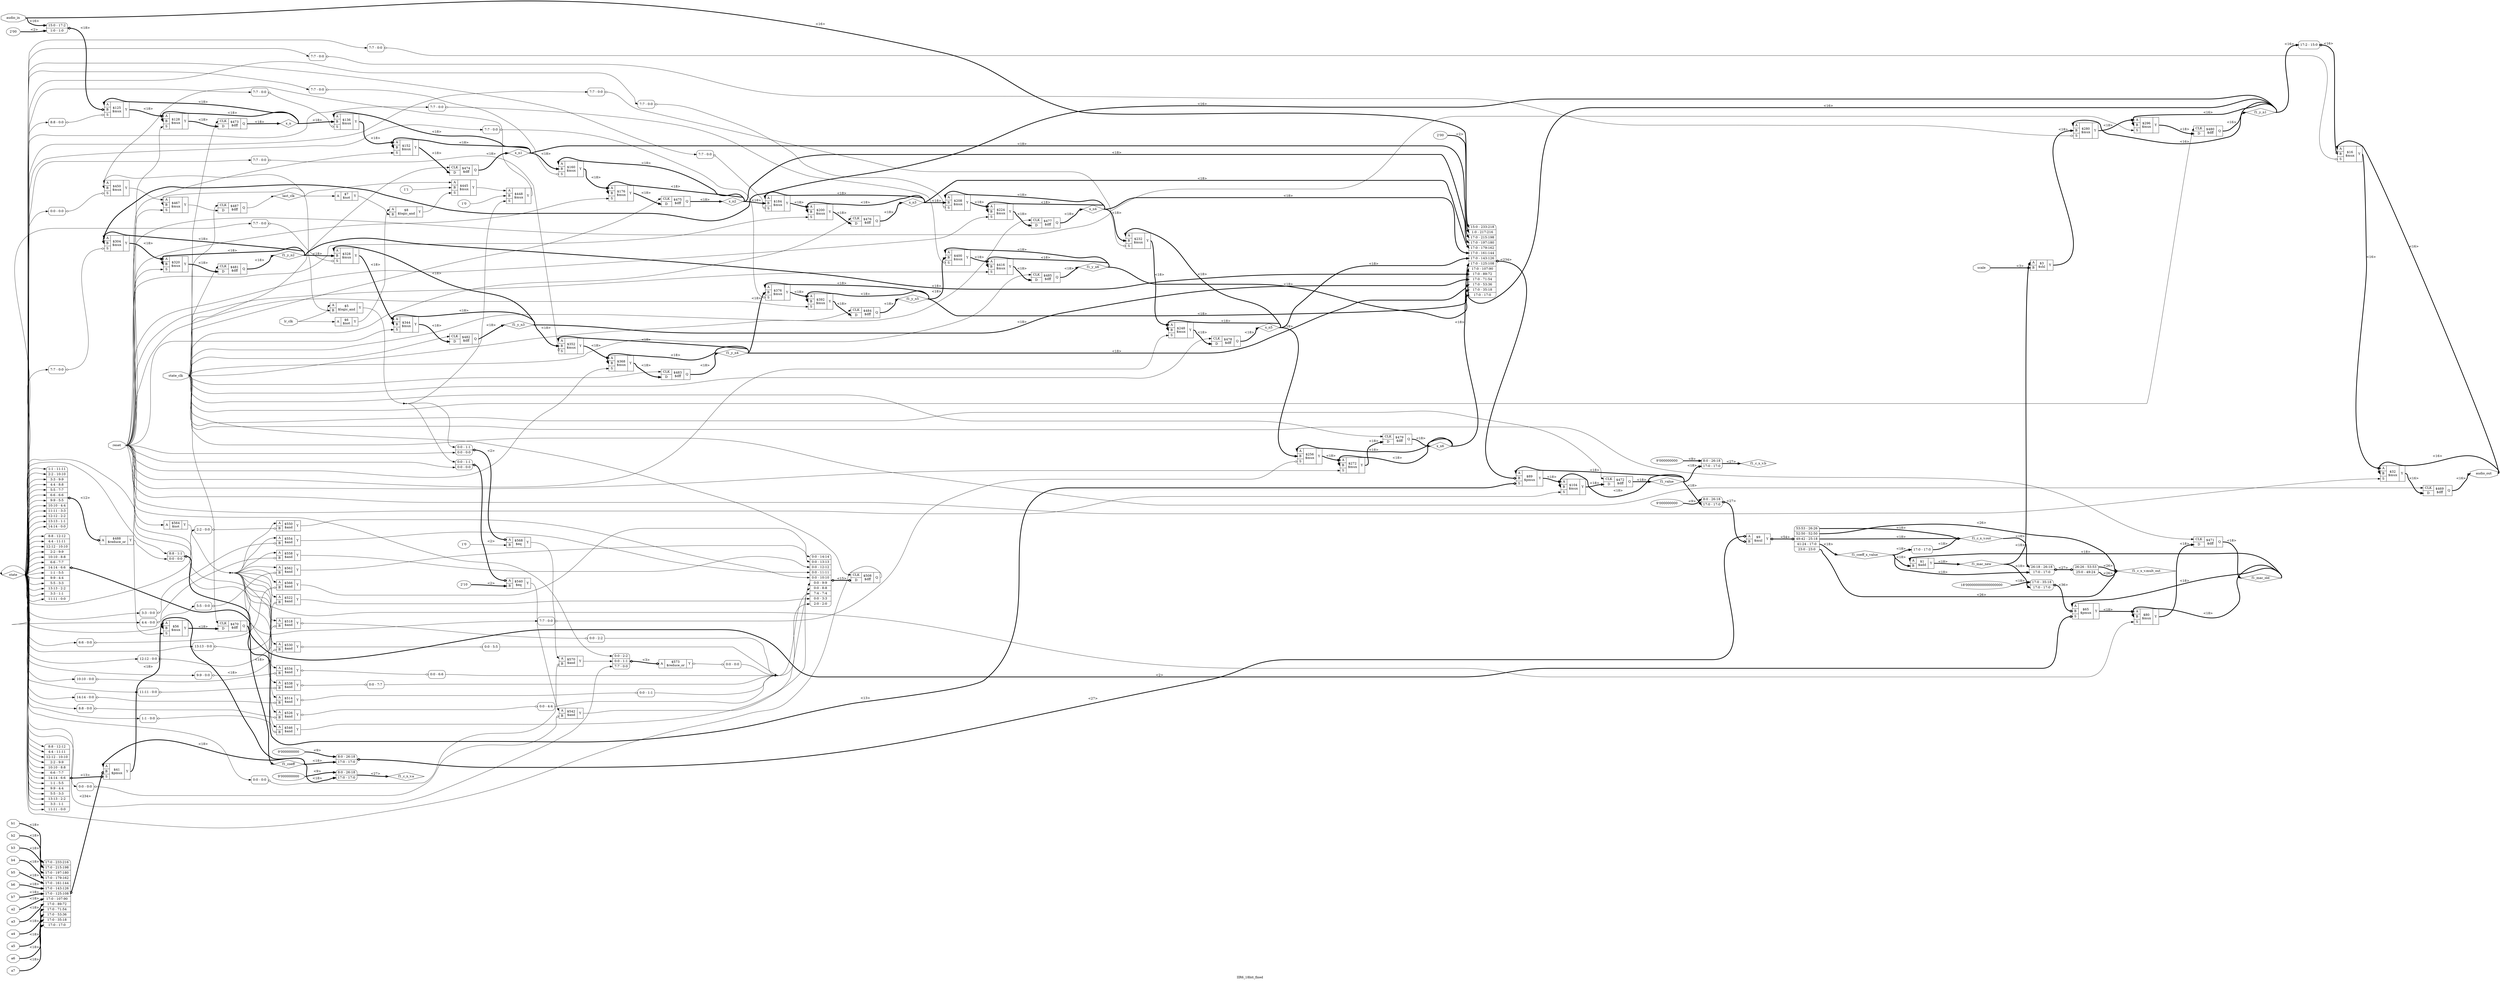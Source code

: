 digraph "IIR6_18bit_fixed" {
label="IIR6_18bit_fixed";
rankdir="LR";
remincross=true;
n3 [ shape=diamond, label="state", color="black", fontcolor="black" ];
n33 [ shape=diamond, label="f1_c_x_v.mult_out", color="black", fontcolor="black" ];
n34 [ shape=diamond, label="f1_c_x_v.b", color="black", fontcolor="black" ];
n36 [ shape=diamond, label="f1_c_x_v.a", color="black", fontcolor="black" ];
n44 [ shape=diamond, label="f1_c_x_v.out", color="black", fontcolor="black" ];
n63 [ shape=diamond, label="last_clk", color="black", fontcolor="black" ];
n65 [ shape=diamond, label="f1_y_n6", color="black", fontcolor="black" ];
n66 [ shape=diamond, label="f1_y_n5", color="black", fontcolor="black" ];
n67 [ shape=diamond, label="f1_y_n4", color="black", fontcolor="black" ];
n68 [ shape=diamond, label="f1_y_n3", color="black", fontcolor="black" ];
n69 [ shape=diamond, label="f1_y_n2", color="black", fontcolor="black" ];
n70 [ shape=diamond, label="f1_y_n1", color="black", fontcolor="black" ];
n71 [ shape=diamond, label="x_n6", color="black", fontcolor="black" ];
n72 [ shape=diamond, label="x_n5", color="black", fontcolor="black" ];
n73 [ shape=diamond, label="x_n4", color="black", fontcolor="black" ];
n74 [ shape=diamond, label="x_n3", color="black", fontcolor="black" ];
n75 [ shape=diamond, label="x_n2", color="black", fontcolor="black" ];
n76 [ shape=diamond, label="x_n1", color="black", fontcolor="black" ];
n77 [ shape=diamond, label="x_n", color="black", fontcolor="black" ];
n78 [ shape=diamond, label="f1_value", color="black", fontcolor="black" ];
n79 [ shape=diamond, label="f1_mac_old", color="black", fontcolor="black" ];
n80 [ shape=diamond, label="f1_coeff", color="black", fontcolor="black" ];
n81 [ shape=diamond, label="f1_coeff_x_value", color="black", fontcolor="black" ];
n82 [ shape=diamond, label="f1_mac_new", color="black", fontcolor="black" ];
n83 [ shape=octagon, label="reset", color="black", fontcolor="black" ];
n84 [ shape=octagon, label="lr_clk", color="black", fontcolor="black" ];
n85 [ shape=octagon, label="state_clk", color="black", fontcolor="black" ];
n86 [ shape=octagon, label="a7", color="black", fontcolor="black" ];
n87 [ shape=octagon, label="a6", color="black", fontcolor="black" ];
n88 [ shape=octagon, label="a5", color="black", fontcolor="black" ];
n89 [ shape=octagon, label="a4", color="black", fontcolor="black" ];
n90 [ shape=octagon, label="a3", color="black", fontcolor="black" ];
n91 [ shape=octagon, label="a2", color="black", fontcolor="black" ];
n92 [ shape=octagon, label="b7", color="black", fontcolor="black" ];
n93 [ shape=octagon, label="b6", color="black", fontcolor="black" ];
n94 [ shape=octagon, label="b5", color="black", fontcolor="black" ];
n95 [ shape=octagon, label="b4", color="black", fontcolor="black" ];
n96 [ shape=octagon, label="b3", color="black", fontcolor="black" ];
n97 [ shape=octagon, label="b2", color="black", fontcolor="black" ];
n98 [ shape=octagon, label="b1", color="black", fontcolor="black" ];
n99 [ shape=octagon, label="scale", color="black", fontcolor="black" ];
n100 [ shape=octagon, label="audio_in", color="black", fontcolor="black" ];
n101 [ shape=octagon, label="audio_out", color="black", fontcolor="black" ];
c105 [ shape=record, label="{{<p102> A|<p103> B}|$546\n$and|{<p104> Y}}" ];
x0 [ shape=record, style=rounded, label="<s0> 1:1 - 0:0 " ];
x0:e -> c105:p103:w [arrowhead=odiamond, arrowtail=odiamond, dir=both, color="black", label=""];
c106 [ shape=record, label="{{<p102> A|<p103> B}|$562\n$and|{<p104> Y}}" ];
x1 [ shape=record, style=rounded, label="<s0> 5:5 - 0:0 " ];
x1:e -> c106:p103:w [arrowhead=odiamond, arrowtail=odiamond, dir=both, color="black", label=""];
c107 [ shape=record, label="{{<p102> A|<p103> B}|$542\n$and|{<p104> Y}}" ];
x2 [ shape=record, style=rounded, label="<s0> 0:0 - 0:0 " ];
x2:e -> c107:p103:w [arrowhead=odiamond, arrowtail=odiamond, dir=both, color="black", label=""];
v3 [ label="2'10" ];
c108 [ shape=record, label="{{<p102> A|<p103> B}|$540\n$eq|{<p104> Y}}" ];
x4 [ shape=record, style=rounded, label="<s1> 0:0 - 1:1 |<s0> 0:0 - 0:0 " ];
x4:e -> c108:p102:w [arrowhead=odiamond, arrowtail=odiamond, dir=both, color="black", style="setlinewidth(3)", label="<2>"];
c109 [ shape=record, label="{{<p102> A|<p103> B}|$538\n$and|{<p104> Y}}" ];
x5 [ shape=record, style=rounded, label="<s0> 0:0 - 7:7 " ];
c109:p104:e -> x5:w [arrowhead=odiamond, arrowtail=odiamond, dir=both, color="black", label=""];
x6 [ shape=record, style=rounded, label="<s0> 11:11 - 0:0 " ];
x6:e -> c109:p103:w [arrowhead=odiamond, arrowtail=odiamond, dir=both, color="black", label=""];
c110 [ shape=record, label="{{<p102> A|<p103> B}|$570\n$and|{<p104> Y}}" ];
x7 [ shape=record, style=rounded, label="<s0> 0:0 - 0:0 " ];
x7:e -> c110:p103:w [arrowhead=odiamond, arrowtail=odiamond, dir=both, color="black", label=""];
c111 [ shape=record, label="{{<p102> A|<p103> B}|$534\n$and|{<p104> Y}}" ];
x8 [ shape=record, style=rounded, label="<s0> 0:0 - 6:6 " ];
c111:p104:e -> x8:w [arrowhead=odiamond, arrowtail=odiamond, dir=both, color="black", label=""];
x9 [ shape=record, style=rounded, label="<s0> 10:10 - 0:0 " ];
x9:e -> c111:p103:w [arrowhead=odiamond, arrowtail=odiamond, dir=both, color="black", label=""];
c112 [ shape=record, label="{{<p102> A|<p103> B}|$558\n$and|{<p104> Y}}" ];
x10 [ shape=record, style=rounded, label="<s0> 4:4 - 0:0 " ];
x10:e -> c112:p103:w [arrowhead=odiamond, arrowtail=odiamond, dir=both, color="black", label=""];
c113 [ shape=record, label="{{<p102> A|<p103> B}|$530\n$and|{<p104> Y}}" ];
x11 [ shape=record, style=rounded, label="<s0> 0:0 - 5:5 " ];
c113:p104:e -> x11:w [arrowhead=odiamond, arrowtail=odiamond, dir=both, color="black", label=""];
x12 [ shape=record, style=rounded, label="<s0> 9:9 - 0:0 " ];
x12:e -> c113:p103:w [arrowhead=odiamond, arrowtail=odiamond, dir=both, color="black", label=""];
v13 [ label="1'0" ];
c114 [ shape=record, label="{{<p102> A|<p103> B}|$568\n$eq|{<p104> Y}}" ];
x14 [ shape=record, style=rounded, label="<s1> 0:0 - 1:1 |<s0> 0:0 - 0:0 " ];
x14:e -> c114:p102:w [arrowhead=odiamond, arrowtail=odiamond, dir=both, color="black", style="setlinewidth(3)", label="<2>"];
c115 [ shape=record, label="{{<p102> A|<p103> B}|$526\n$and|{<p104> Y}}" ];
x15 [ shape=record, style=rounded, label="<s0> 0:0 - 4:4 " ];
c115:p104:e -> x15:w [arrowhead=odiamond, arrowtail=odiamond, dir=both, color="black", label=""];
x16 [ shape=record, style=rounded, label="<s0> 8:8 - 0:0 " ];
x16:e -> c115:p103:w [arrowhead=odiamond, arrowtail=odiamond, dir=both, color="black", label=""];
c116 [ shape=record, label="{{<p102> A|<p103> B}|$554\n$and|{<p104> Y}}" ];
x17 [ shape=record, style=rounded, label="<s0> 3:3 - 0:0 " ];
x17:e -> c116:p103:w [arrowhead=odiamond, arrowtail=odiamond, dir=both, color="black", label=""];
c117 [ shape=record, label="{{<p102> A|<p103> B}|$522\n$and|{<p104> Y}}" ];
x18 [ shape=record, style=rounded, label="<s0> 13:13 - 0:0 " ];
x18:e -> c117:p103:w [arrowhead=odiamond, arrowtail=odiamond, dir=both, color="black", label=""];
c118 [ shape=record, label="{{<p102> A|<p103> B}|$566\n$and|{<p104> Y}}" ];
x19 [ shape=record, style=rounded, label="<s0> 6:6 - 0:0 " ];
x19:e -> c118:p103:w [arrowhead=odiamond, arrowtail=odiamond, dir=both, color="black", label=""];
c119 [ shape=record, label="{{<p102> A|<p103> B}|$518\n$and|{<p104> Y}}" ];
x20 [ shape=record, style=rounded, label="<s0> 0:0 - 2:2 " ];
c119:p104:e -> x20:w [arrowhead=odiamond, arrowtail=odiamond, dir=both, color="black", label=""];
x21 [ shape=record, style=rounded, label="<s0> 12:12 - 0:0 " ];
x21:e -> c119:p103:w [arrowhead=odiamond, arrowtail=odiamond, dir=both, color="black", label=""];
c120 [ shape=record, label="{{<p102> A|<p103> B}|$550\n$and|{<p104> Y}}" ];
x22 [ shape=record, style=rounded, label="<s0> 2:2 - 0:0 " ];
x22:e -> c120:p103:w [arrowhead=odiamond, arrowtail=odiamond, dir=both, color="black", label=""];
c121 [ shape=record, label="{{<p102> A|<p103> B}|$514\n$and|{<p104> Y}}" ];
x23 [ shape=record, style=rounded, label="<s0> 0:0 - 1:1 " ];
c121:p104:e -> x23:w [arrowhead=odiamond, arrowtail=odiamond, dir=both, color="black", label=""];
x24 [ shape=record, style=rounded, label="<s0> 14:14 - 0:0 " ];
x24:e -> c121:p103:w [arrowhead=odiamond, arrowtail=odiamond, dir=both, color="black", label=""];
c122 [ shape=record, label="{{<p102> A}|$564\n$not|{<p104> Y}}" ];
c126 [ shape=record, label="{{<p123> CLK|<p124> D}|$508\n$dff|{<p125> Q}}" ];
x25 [ shape=record, style=rounded, label="<s9> 0:0 - 14:14 |<s8> 0:0 - 13:13 |<s7> 0:0 - 12:12 |<s6> 0:0 - 11:11 |<s5> 0:0 - 10:10 |<s4> 0:0 - 9:9 |<s3> 0:0 - 8:8 |<s2> 7:4 - 7:4 |<s1> 0:0 - 3:3 |<s0> 2:0 - 2:0 " ];
x25:e -> c126:p124:w [arrowhead=odiamond, arrowtail=odiamond, dir=both, color="black", style="setlinewidth(3)", label="<15>"];
c128 [ shape=record, label="{{<p102> A|<p103> B|<p127> S}|$320\n$mux|{<p104> Y}}" ];
c129 [ shape=record, label="{{<p123> CLK|<p124> D}|$485\n$dff|{<p125> Q}}" ];
c130 [ shape=record, label="{{<p123> CLK|<p124> D}|$484\n$dff|{<p125> Q}}" ];
c131 [ shape=record, label="{{<p102> A|<p103> B|<p127> S}|$304\n$mux|{<p104> Y}}" ];
x26 [ shape=record, style=rounded, label="<s0> 7:7 - 0:0 " ];
x26:e -> c131:p127:w [arrowhead=odiamond, arrowtail=odiamond, dir=both, color="black", label=""];
c132 [ shape=record, label="{{<p123> CLK|<p124> D}|$483\n$dff|{<p125> Q}}" ];
c133 [ shape=record, label="{{<p102> A|<p103> B|<p127> S}|$296\n$mux|{<p104> Y}}" ];
c134 [ shape=record, label="{{<p102> A|<p103> B|<p127> S}|$376\n$mux|{<p104> Y}}" ];
x27 [ shape=record, style=rounded, label="<s0> 7:7 - 0:0 " ];
x27:e -> c134:p127:w [arrowhead=odiamond, arrowtail=odiamond, dir=both, color="black", label=""];
c135 [ shape=record, label="{{<p123> CLK|<p124> D}|$482\n$dff|{<p125> Q}}" ];
c136 [ shape=record, label="{{<p102> A|<p103> B|<p127> S}|$368\n$mux|{<p104> Y}}" ];
v30 [ label="2'00" ];
c137 [ shape=record, label="{{<p102> A|<p103> B|<p127> S}|$89\n$pmux|{<p104> Y}}" ];
x28 [ shape=record, style=rounded, label="<s12> 8:8 - 12:12 |<s11> 4:4 - 11:11 |<s10> 12:12 - 10:10 |<s9> 2:2 - 9:9 |<s8> 10:10 - 8:8 |<s7> 6:6 - 7:7 |<s6> 14:14 - 6:6 |<s5> 1:1 - 5:5 |<s4> 9:9 - 4:4 |<s3> 5:5 - 3:3 |<s2> 13:13 - 2:2 |<s1> 3:3 - 1:1 |<s0> 11:11 - 0:0 " ];
x28:e -> c137:p127:w [arrowhead=odiamond, arrowtail=odiamond, dir=both, color="black", style="setlinewidth(3)", label="<13>"];
x29 [ shape=record, style=rounded, label="<s13> 15:0 - 233:218 |<s12> 1:0 - 217:216 |<s11> 17:0 - 215:198 |<s10> 17:0 - 197:180 |<s9> 17:0 - 179:162 |<s8> 17:0 - 161:144 |<s7> 17:0 - 143:126 |<s6> 17:0 - 125:108 |<s5> 17:0 - 107:90 |<s4> 17:0 - 89:72 |<s3> 17:0 - 71:54 |<s2> 17:0 - 53:36 |<s1> 17:0 - 35:18 |<s0> 17:0 - 17:0 " ];
x29:e -> c137:p103:w [arrowhead=odiamond, arrowtail=odiamond, dir=both, color="black", style="setlinewidth(3)", label="<234>"];
c138 [ shape=record, label="{{<p123> CLK|<p124> D}|$481\n$dff|{<p125> Q}}" ];
c139 [ shape=record, label="{{<p102> A|<p103> B|<p127> S}|$80\n$mux|{<p104> Y}}" ];
c140 [ shape=record, label="{{<p102> A|<p103> B|<p127> S}|$208\n$mux|{<p104> Y}}" ];
x31 [ shape=record, style=rounded, label="<s0> 7:7 - 0:0 " ];
x31:e -> c140:p127:w [arrowhead=odiamond, arrowtail=odiamond, dir=both, color="black", label=""];
c141 [ shape=record, label="{{<p123> CLK|<p124> D}|$480\n$dff|{<p125> Q}}" ];
c142 [ shape=record, label="{{<p102> A|<p103> B|<p127> S}|$200\n$mux|{<p104> Y}}" ];
c143 [ shape=record, label="{{<p123> CLK|<p124> D}|$479\n$dff|{<p125> Q}}" ];
c144 [ shape=record, label="{{<p123> CLK|<p124> D}|$478\n$dff|{<p125> Q}}" ];
c145 [ shape=record, label="{{<p123> CLK|<p124> D}|$477\n$dff|{<p125> Q}}" ];
c146 [ shape=record, label="{{<p123> CLK|<p124> D}|$476\n$dff|{<p125> Q}}" ];
c147 [ shape=record, label="{{<p123> CLK|<p124> D}|$475\n$dff|{<p125> Q}}" ];
c148 [ shape=record, label="{{<p123> CLK|<p124> D}|$474\n$dff|{<p125> Q}}" ];
c149 [ shape=record, label="{{<p123> CLK|<p124> D}|$473\n$dff|{<p125> Q}}" ];
c150 [ shape=record, label="{{<p102> A}|$488\n$reduce_or|{<p104> Y}}" ];
x32 [ shape=record, style=rounded, label="<s11> 1:1 - 11:11 |<s10> 2:2 - 10:10 |<s9> 3:3 - 9:9 |<s8> 4:4 - 8:8 |<s7> 5:5 - 7:7 |<s6> 6:6 - 6:6 |<s5> 9:9 - 5:5 |<s4> 10:10 - 4:4 |<s3> 11:11 - 3:3 |<s2> 12:12 - 2:2 |<s1> 13:13 - 1:1 |<s0> 14:14 - 0:0 " ];
x32:e -> c150:p102:w [arrowhead=odiamond, arrowtail=odiamond, dir=both, color="black", style="setlinewidth(3)", label="<12>"];
c151 [ shape=record, label="{{<p102> A|<p103> B|<p127> S}|$280\n$mux|{<p104> Y}}" ];
x33 [ shape=record, style=rounded, label="<s0> 7:7 - 0:0 " ];
x33:e -> c151:p127:w [arrowhead=odiamond, arrowtail=odiamond, dir=both, color="black", label=""];
v36 [ label="18'000000000000000000" ];
c152 [ shape=record, label="{{<p102> A|<p103> B|<p127> S}|$65\n$pmux|{<p104> Y}}" ];
x34 [ shape=record, style=rounded, label="<s1> 8:8 - 1:1 |<s0> 0:0 - 0:0 " ];
x34:e -> c152:p127:w [arrowhead=odiamond, arrowtail=odiamond, dir=both, color="black", style="setlinewidth(3)", label="<2>"];
x35 [ shape=record, style=rounded, label="<s1> 17:0 - 35:18 |<s0> 17:0 - 17:0 " ];
x35:e -> c152:p103:w [arrowhead=odiamond, arrowtail=odiamond, dir=both, color="black", style="setlinewidth(3)", label="<36>"];
c153 [ shape=record, label="{{<p123> CLK|<p124> D}|$472\n$dff|{<p125> Q}}" ];
c154 [ shape=record, label="{{<p102> A|<p103> B|<p127> S}|$56\n$mux|{<p104> Y}}" ];
c155 [ shape=record, label="{{<p102> A|<p103> B|<p127> S}|$272\n$mux|{<p104> Y}}" ];
c156 [ shape=record, label="{{<p102> A}|$573\n$reduce_or|{<p104> Y}}" ];
x37 [ shape=record, style=rounded, label="<s0> 0:0 - 0:0 " ];
c156:p104:e -> x37:w [arrowhead=odiamond, arrowtail=odiamond, dir=both, color="black", label=""];
x38 [ shape=record, style=rounded, label="<s2> 0:0 - 2:2 |<s1> 0:0 - 1:1 |<s0> 7:7 - 0:0 " ];
x38:e -> c156:p102:w [arrowhead=odiamond, arrowtail=odiamond, dir=both, color="black", style="setlinewidth(3)", label="<3>"];
c157 [ shape=record, label="{{<p102> A|<p103> B|<p127> S}|$416\n$mux|{<p104> Y}}" ];
c158 [ shape=record, label="{{<p102> A|<p103> B|<p127> S}|$184\n$mux|{<p104> Y}}" ];
x39 [ shape=record, style=rounded, label="<s0> 7:7 - 0:0 " ];
x39:e -> c158:p127:w [arrowhead=odiamond, arrowtail=odiamond, dir=both, color="black", label=""];
c159 [ shape=record, label="{{<p102> A|<p103> B|<p127> S}|$352\n$mux|{<p104> Y}}" ];
x40 [ shape=record, style=rounded, label="<s0> 7:7 - 0:0 " ];
x40:e -> c159:p127:w [arrowhead=odiamond, arrowtail=odiamond, dir=both, color="black", label=""];
c160 [ shape=record, label="{{<p102> A|<p103> B|<p127> S}|$176\n$mux|{<p104> Y}}" ];
c161 [ shape=record, label="{{<p123> CLK|<p124> D}|$471\n$dff|{<p125> Q}}" ];
c162 [ shape=record, label="{{<p102> A|<p103> B|<p127> S}|$344\n$mux|{<p104> Y}}" ];
c163 [ shape=record, label="{{<p123> CLK|<p124> D}|$470\n$dff|{<p125> Q}}" ];
c164 [ shape=record, label="{{<p123> CLK|<p124> D}|$469\n$dff|{<p125> Q}}" ];
c165 [ shape=record, label="{{<p102> A|<p103> B|<p127> S}|$467\n$mux|{<p104> Y}}" ];
v41 [ label="1'1" ];
c166 [ shape=record, label="{{<p102> A|<p103> B|<p127> S}|$445\n$mux|{<p104> Y}}" ];
c167 [ shape=record, label="{{<p102> A|<p103> B|<p127> S}|$41\n$pmux|{<p104> Y}}" ];
x42 [ shape=record, style=rounded, label="<s12> 8:8 - 12:12 |<s11> 4:4 - 11:11 |<s10> 12:12 - 10:10 |<s9> 2:2 - 9:9 |<s8> 10:10 - 8:8 |<s7> 6:6 - 7:7 |<s6> 14:14 - 6:6 |<s5> 1:1 - 5:5 |<s4> 9:9 - 4:4 |<s3> 5:5 - 3:3 |<s2> 13:13 - 2:2 |<s1> 3:3 - 1:1 |<s0> 11:11 - 0:0 " ];
x42:e -> c167:p127:w [arrowhead=odiamond, arrowtail=odiamond, dir=both, color="black", style="setlinewidth(3)", label="<13>"];
x43 [ shape=record, style=rounded, label="<s12> 17:0 - 233:216 |<s11> 17:0 - 215:198 |<s10> 17:0 - 197:180 |<s9> 17:0 - 179:162 |<s8> 17:0 - 161:144 |<s7> 17:0 - 143:126 |<s6> 17:0 - 125:108 |<s5> 17:0 - 107:90 |<s4> 17:0 - 89:72 |<s3> 17:0 - 71:54 |<s2> 17:0 - 53:36 |<s1> 17:0 - 35:18 |<s0> 17:0 - 17:0 " ];
x43:e -> c167:p103:w [arrowhead=odiamond, arrowtail=odiamond, dir=both, color="black", style="setlinewidth(3)", label="<234>"];
v44 [ label="1'0" ];
c168 [ shape=record, label="{{<p102> A|<p103> B|<p127> S}|$448\n$mux|{<p104> Y}}" ];
c169 [ shape=record, label="{{<p102> A|<p103> B|<p127> S}|$32\n$mux|{<p104> Y}}" ];
c170 [ shape=record, label="{{<p102> A|<p103> B|<p127> S}|$104\n$mux|{<p104> Y}}" ];
c171 [ shape=record, label="{{<p102> A|<p103> B|<p127> S}|$224\n$mux|{<p104> Y}}" ];
v47 [ label="2'00" ];
c172 [ shape=record, label="{{<p102> A|<p103> B|<p127> S}|$125\n$mux|{<p104> Y}}" ];
x45 [ shape=record, style=rounded, label="<s0> 8:8 - 0:0 " ];
x45:e -> c172:p127:w [arrowhead=odiamond, arrowtail=odiamond, dir=both, color="black", label=""];
x46 [ shape=record, style=rounded, label="<s1> 15:0 - 17:2 |<s0> 1:0 - 1:0 " ];
x46:e -> c172:p103:w [arrowhead=odiamond, arrowtail=odiamond, dir=both, color="black", style="setlinewidth(3)", label="<18>"];
c173 [ shape=record, label="{{<p102> A|<p103> B|<p127> S}|$256\n$mux|{<p104> Y}}" ];
x48 [ shape=record, style=rounded, label="<s0> 7:7 - 0:0 " ];
x48:e -> c173:p127:w [arrowhead=odiamond, arrowtail=odiamond, dir=both, color="black", label=""];
c174 [ shape=record, label="{{<p102> A|<p103> B|<p127> S}|$128\n$mux|{<p104> Y}}" ];
c175 [ shape=record, label="{{<p102> A|<p103> B|<p127> S}|$248\n$mux|{<p104> Y}}" ];
c176 [ shape=record, label="{{<p102> A|<p103> B|<p127> S}|$160\n$mux|{<p104> Y}}" ];
x49 [ shape=record, style=rounded, label="<s0> 7:7 - 0:0 " ];
x49:e -> c176:p127:w [arrowhead=odiamond, arrowtail=odiamond, dir=both, color="black", label=""];
c177 [ shape=record, label="{{<p102> A|<p103> B|<p127> S}|$392\n$mux|{<p104> Y}}" ];
c178 [ shape=record, label="{{<p102> A|<p103> B|<p127> S}|$152\n$mux|{<p104> Y}}" ];
c179 [ shape=record, label="{{<p102> A|<p103> B|<p127> S}|$136\n$mux|{<p104> Y}}" ];
x50 [ shape=record, style=rounded, label="<s0> 7:7 - 0:0 " ];
x50:e -> c179:p127:w [arrowhead=odiamond, arrowtail=odiamond, dir=both, color="black", label=""];
c180 [ shape=record, label="{{<p102> A|<p103> B|<p127> S}|$232\n$mux|{<p104> Y}}" ];
x51 [ shape=record, style=rounded, label="<s0> 7:7 - 0:0 " ];
x51:e -> c180:p127:w [arrowhead=odiamond, arrowtail=odiamond, dir=both, color="black", label=""];
c181 [ shape=record, label="{{<p102> A|<p103> B|<p127> S}|$400\n$mux|{<p104> Y}}" ];
x52 [ shape=record, style=rounded, label="<s0> 7:7 - 0:0 " ];
x52:e -> c181:p127:w [arrowhead=odiamond, arrowtail=odiamond, dir=both, color="black", label=""];
c182 [ shape=record, label="{{<p102> A|<p103> B|<p127> S}|$328\n$mux|{<p104> Y}}" ];
x53 [ shape=record, style=rounded, label="<s0> 7:7 - 0:0 " ];
x53:e -> c182:p127:w [arrowhead=odiamond, arrowtail=odiamond, dir=both, color="black", label=""];
c183 [ shape=record, label="{{<p102> A|<p103> B|<p127> S}|$16\n$mux|{<p104> Y}}" ];
x54 [ shape=record, style=rounded, label="<s0> 7:7 - 0:0 " ];
x54:e -> c183:p127:w [arrowhead=odiamond, arrowtail=odiamond, dir=both, color="black", label=""];
x55 [ shape=record, style=rounded, label="<s0> 17:2 - 15:0 " ];
x55:e -> c183:p103:w [arrowhead=odiamond, arrowtail=odiamond, dir=both, color="black", style="setlinewidth(3)", label="<16>"];
c184 [ shape=record, label="{{<p102> A|<p103> B|<p127> S}|$450\n$mux|{<p104> Y}}" ];
x56 [ shape=record, style=rounded, label="<s0> 0:0 - 0:0 " ];
x56:e -> c184:p127:w [arrowhead=odiamond, arrowtail=odiamond, dir=both, color="black", label=""];
c185 [ shape=record, label="{{<p102> A|<p103> B}|$8\n$logic_and|{<p104> Y}}" ];
c186 [ shape=record, label="{{<p102> A}|$7\n$not|{<p104> Y}}" ];
c187 [ shape=record, label="{{<p102> A}|$6\n$not|{<p104> Y}}" ];
c188 [ shape=record, label="{{<p102> A|<p103> B}|$5\n$logic_and|{<p104> Y}}" ];
c189 [ shape=record, label="{{<p123> CLK|<p124> D}|$487\n$dff|{<p125> Q}}" ];
c190 [ shape=record, label="{{<p102> A|<p103> B}|$3\n$shl|{<p104> Y}}" ];
c191 [ shape=record, label="{{<p102> A|<p103> B}|$1\n$add|{<p104> Y}}" ];
v59 [ label="9'000000000" ];
v61 [ label="9'000000000" ];
c192 [ shape=record, label="{{<p102> A|<p103> B}|$9\n$mul|{<p104> Y}}" ];
x57 [ shape=record, style=rounded, label="<s4> 53:53 - 26:26 |<s3> 52:50 - 52:50 |<s2> 49:42 - 25:18 |<s1> 41:24 - 17:0 |<s0> 23:0 - 23:0 " ];
c192:p104:e -> x57:w [arrowhead=odiamond, arrowtail=odiamond, dir=both, color="black", style="setlinewidth(3)", label="<54>"];
x58 [ shape=record, style=rounded, label="<s1> 8:0 - 26:18 |<s0> 17:0 - 17:0 " ];
x58:e -> c192:p103:w [arrowhead=odiamond, arrowtail=odiamond, dir=both, color="black", style="setlinewidth(3)", label="<27>"];
x60 [ shape=record, style=rounded, label="<s1> 8:0 - 26:18 |<s0> 17:0 - 17:0 " ];
x60:e -> c192:p102:w [arrowhead=odiamond, arrowtail=odiamond, dir=both, color="black", style="setlinewidth(3)", label="<27>"];
x62 [ shape=record, style=rounded, label="<s1> 26:18 - 26:18 |<s0> 17:0 - 17:0 " ];
x63 [ shape=record, style=rounded, label="<s1> 26:26 - 53:53 |<s0> 25:0 - 49:24 " ];
x62:e -> x63:w [arrowhead=odiamond, arrowtail=odiamond, dir=both, color="black", style="setlinewidth(3)", label="<27>"];
v65 [ label="9'000000000" ];
x64 [ shape=record, style=rounded, label="<s1> 8:0 - 26:18 |<s0> 17:0 - 17:0 " ];
v67 [ label="9'000000000" ];
x66 [ shape=record, style=rounded, label="<s1> 8:0 - 26:18 |<s0> 17:0 - 17:0 " ];
x68 [ shape=record, style=rounded, label="<s0> 17:0 - 17:0 " ];
c176:p104:e -> c160:p102:w [color="black", style="setlinewidth(3)", label="<18>"];
n100:e -> x29:s13:w [color="black", style="setlinewidth(3)", label="<16>"];
n100:e -> x46:s1:w [color="black", style="setlinewidth(3)", label="<16>"];
c164:p125:e -> n101:w [color="black", style="setlinewidth(3)", label="<16>"];
n101:e -> c169:p103:w [color="black", style="setlinewidth(3)", label="<16>"];
n101:e -> c183:p102:w [color="black", style="setlinewidth(3)", label="<16>"];
c181:p104:e -> c157:p102:w [color="black", style="setlinewidth(3)", label="<18>"];
c158:p104:e -> c142:p102:w [color="black", style="setlinewidth(3)", label="<18>"];
c180:p104:e -> c175:p102:w [color="black", style="setlinewidth(3)", label="<18>"];
c134:p104:e -> c177:p102:w [color="black", style="setlinewidth(3)", label="<18>"];
c151:p104:e -> c133:p102:w [color="black", style="setlinewidth(3)", label="<18>"];
c173:p104:e -> c155:p102:w [color="black", style="setlinewidth(3)", label="<18>"];
c152:p104:e -> c139:p102:w [color="black", style="setlinewidth(3)", label="<18>"];
c167:p104:e -> c154:p102:w [color="black", style="setlinewidth(3)", label="<18>"];
c120:p104:e -> x25:s5:w [color="black", label=""];
n2 [ shape=point ];
x11:s0:e -> n2:w [color="black", label=""];
x15:s0:e -> n2:w [color="black", label=""];
x20:s0:e -> n2:w [color="black", label=""];
x23:s0:e -> n2:w [color="black", label=""];
x37:s0:e -> n2:w [color="black", label=""];
x5:s0:e -> n2:w [color="black", label=""];
x8:s0:e -> n2:w [color="black", label=""];
n2:e -> x25:s0:w [color="black", label=""];
n2:e -> x25:s2:w [color="black", label=""];
c168:p104:e -> c184:p103:w [color="black", label=""];
c179:p104:e -> c178:p102:w [color="black", style="setlinewidth(3)", label="<18>"];
c107:p104:e -> x25:s3:w [color="black", label=""];
c116:p104:e -> x25:s6:w [color="black", label=""];
c117:p104:e -> x25:s1:w [color="black", label=""];
c112:p104:e -> x25:s7:w [color="black", label=""];
c105:p104:e -> x25:s4:w [color="black", label=""];
c106:p104:e -> x25:s8:w [color="black", label=""];
n28 [ shape=point ];
c122:p104:e -> n28:w [color="black", label=""];
n28:e -> c105:p102:w [color="black", label=""];
n28:e -> c106:p102:w [color="black", label=""];
n28:e -> c109:p102:w [color="black", label=""];
n28:e -> c111:p102:w [color="black", label=""];
n28:e -> c112:p102:w [color="black", label=""];
n28:e -> c113:p102:w [color="black", label=""];
n28:e -> c115:p102:w [color="black", label=""];
n28:e -> c116:p102:w [color="black", label=""];
n28:e -> c117:p102:w [color="black", label=""];
n28:e -> c118:p102:w [color="black", label=""];
n28:e -> c119:p102:w [color="black", label=""];
n28:e -> c120:p102:w [color="black", label=""];
n28:e -> c121:p102:w [color="black", label=""];
c118:p104:e -> x25:s9:w [color="black", label=""];
c126:p125:e -> n3:w [color="black", label=""];
n3:e -> x0:s0:w [color="black", label=""];
n3:e -> x10:s0:w [color="black", label=""];
n3:e -> x12:s0:w [color="black", label=""];
n3:e -> x16:s0:w [color="black", label=""];
n3:e -> x17:s0:w [color="black", label=""];
n3:e -> x18:s0:w [color="black", label=""];
n3:e -> x19:s0:w [color="black", label=""];
n3:e -> x1:s0:w [color="black", label=""];
n3:e -> x21:s0:w [color="black", label=""];
n3:e -> x22:s0:w [color="black", label=""];
n3:e -> x24:s0:w [color="black", label=""];
n3:e -> x26:s0:w [color="black", label=""];
n3:e -> x27:s0:w [color="black", label=""];
n3:e -> x28:s0:w [color="black", label=""];
n3:e -> x28:s1:w [color="black", label=""];
n3:e -> x28:s10:w [color="black", label=""];
n3:e -> x28:s11:w [color="black", label=""];
n3:e -> x28:s12:w [color="black", label=""];
n3:e -> x28:s2:w [color="black", label=""];
n3:e -> x28:s3:w [color="black", label=""];
n3:e -> x28:s4:w [color="black", label=""];
n3:e -> x28:s5:w [color="black", label=""];
n3:e -> x28:s6:w [color="black", label=""];
n3:e -> x28:s7:w [color="black", label=""];
n3:e -> x28:s8:w [color="black", label=""];
n3:e -> x28:s9:w [color="black", label=""];
n3:e -> x2:s0:w [color="black", label=""];
n3:e -> x31:s0:w [color="black", label=""];
n3:e -> x32:s0:w [color="black", label=""];
n3:e -> x32:s1:w [color="black", label=""];
n3:e -> x32:s10:w [color="black", label=""];
n3:e -> x32:s11:w [color="black", label=""];
n3:e -> x32:s2:w [color="black", label=""];
n3:e -> x32:s3:w [color="black", label=""];
n3:e -> x32:s4:w [color="black", label=""];
n3:e -> x32:s5:w [color="black", label=""];
n3:e -> x32:s6:w [color="black", label=""];
n3:e -> x32:s7:w [color="black", label=""];
n3:e -> x32:s8:w [color="black", label=""];
n3:e -> x32:s9:w [color="black", label=""];
n3:e -> x33:s0:w [color="black", label=""];
n3:e -> x34:s1:w [color="black", label=""];
n3:e -> x38:s0:w [color="black", label=""];
n3:e -> x39:s0:w [color="black", label=""];
n3:e -> x40:s0:w [color="black", label=""];
n3:e -> x42:s0:w [color="black", label=""];
n3:e -> x42:s1:w [color="black", label=""];
n3:e -> x42:s10:w [color="black", label=""];
n3:e -> x42:s11:w [color="black", label=""];
n3:e -> x42:s12:w [color="black", label=""];
n3:e -> x42:s2:w [color="black", label=""];
n3:e -> x42:s3:w [color="black", label=""];
n3:e -> x42:s4:w [color="black", label=""];
n3:e -> x42:s5:w [color="black", label=""];
n3:e -> x42:s6:w [color="black", label=""];
n3:e -> x42:s7:w [color="black", label=""];
n3:e -> x42:s8:w [color="black", label=""];
n3:e -> x42:s9:w [color="black", label=""];
n3:e -> x45:s0:w [color="black", label=""];
n3:e -> x48:s0:w [color="black", label=""];
n3:e -> x49:s0:w [color="black", label=""];
n3:e -> x50:s0:w [color="black", label=""];
n3:e -> x51:s0:w [color="black", label=""];
n3:e -> x52:s0:w [color="black", label=""];
n3:e -> x53:s0:w [color="black", label=""];
n3:e -> x54:s0:w [color="black", label=""];
n3:e -> x56:s0:w [color="black", label=""];
n3:e -> x6:s0:w [color="black", label=""];
n3:e -> x7:s0:w [color="black", label=""];
n3:e -> x9:s0:w [color="black", label=""];
c114:p104:e -> c110:p102:w [color="black", label=""];
c110:p104:e -> x38:s1:w [color="black", label=""];
c108:p104:e -> c107:p102:w [color="black", label=""];
x57:s0:e -> n33:w [color="black", style="setlinewidth(3)", label="<26>"];
x57:s3:e -> n33:w [color="black", style="setlinewidth(3)", label="<26>"];
x63:s0:e -> n33:w [color="black", style="setlinewidth(3)", label="<26>"];
x63:s1:e -> n33:w [color="black", style="setlinewidth(3)", label="<26>"];
x64:e -> n34:w [color="black", style="setlinewidth(3)", label="<27>"];
c183:p104:e -> c169:p102:w [color="black", style="setlinewidth(3)", label="<16>"];
x66:e -> n36:w [color="black", style="setlinewidth(3)", label="<27>"];
c185:p104:e -> c166:p127:w [color="black", label=""];
c186:p104:e -> c185:p103:w [color="black", label=""];
c187:p104:e -> c185:p102:w [color="black", label=""];
c131:p104:e -> c128:p102:w [color="black", style="setlinewidth(3)", label="<18>"];
n40 [ shape=point ];
c188:p104:e -> n40:w [color="black", label=""];
n40:e -> c168:p127:w [color="black", label=""];
n40:e -> x14:s1:w [color="black", label=""];
n40:e -> x4:s1:w [color="black", label=""];
c166:p104:e -> c168:p102:w [color="black", label=""];
c190:p104:e -> c151:p103:w [color="black", style="setlinewidth(3)", label="<18>"];
c165:p104:e -> c189:p124:w [color="black", label=""];
x57:s2:e -> n44:w [color="black", style="setlinewidth(3)", label="<18>"];
x57:s4:e -> n44:w [color="black", style="setlinewidth(3)", label="<18>"];
x68:s0:e -> n44:w [color="black", style="setlinewidth(3)", label="<18>"];
n44:e -> x62:s1:w [color="black", style="setlinewidth(3)", label="<18>"];
c157:p104:e -> c129:p124:w [color="black", style="setlinewidth(3)", label="<18>"];
c177:p104:e -> c130:p124:w [color="black", style="setlinewidth(3)", label="<18>"];
c136:p104:e -> c132:p124:w [color="black", style="setlinewidth(3)", label="<18>"];
c162:p104:e -> c135:p124:w [color="black", style="setlinewidth(3)", label="<18>"];
c128:p104:e -> c138:p124:w [color="black", style="setlinewidth(3)", label="<18>"];
c184:p104:e -> c165:p102:w [color="black", label=""];
c133:p104:e -> c141:p124:w [color="black", style="setlinewidth(3)", label="<18>"];
c155:p104:e -> c143:p124:w [color="black", style="setlinewidth(3)", label="<18>"];
c175:p104:e -> c144:p124:w [color="black", style="setlinewidth(3)", label="<18>"];
c171:p104:e -> c145:p124:w [color="black", style="setlinewidth(3)", label="<18>"];
c142:p104:e -> c146:p124:w [color="black", style="setlinewidth(3)", label="<18>"];
c160:p104:e -> c147:p124:w [color="black", style="setlinewidth(3)", label="<18>"];
c178:p104:e -> c148:p124:w [color="black", style="setlinewidth(3)", label="<18>"];
c174:p104:e -> c149:p124:w [color="black", style="setlinewidth(3)", label="<18>"];
c170:p104:e -> c153:p124:w [color="black", style="setlinewidth(3)", label="<18>"];
c139:p104:e -> c161:p124:w [color="black", style="setlinewidth(3)", label="<18>"];
c182:p104:e -> c162:p102:w [color="black", style="setlinewidth(3)", label="<18>"];
c154:p104:e -> c163:p124:w [color="black", style="setlinewidth(3)", label="<18>"];
c169:p104:e -> c164:p124:w [color="black", style="setlinewidth(3)", label="<16>"];
c150:p104:e -> x34:s0:w [color="black", label=""];
c189:p125:e -> n63:w [color="black", label=""];
n63:e -> c165:p103:w [color="black", label=""];
n63:e -> c166:p102:w [color="black", label=""];
n63:e -> c184:p102:w [color="black", label=""];
n63:e -> c186:p102:w [color="black", label=""];
n63:e -> c188:p103:w [color="black", label=""];
c140:p104:e -> c171:p102:w [color="black", style="setlinewidth(3)", label="<18>"];
c129:p125:e -> n65:w [color="black", style="setlinewidth(3)", label="<18>"];
n65:e -> c157:p103:w [color="black", style="setlinewidth(3)", label="<18>"];
n65:e -> c181:p102:w [color="black", style="setlinewidth(3)", label="<18>"];
n65:e -> x29:s0:w [color="black", style="setlinewidth(3)", label="<18>"];
c130:p125:e -> n66:w [color="black", style="setlinewidth(3)", label="<18>"];
n66:e -> c134:p102:w [color="black", style="setlinewidth(3)", label="<18>"];
n66:e -> c177:p103:w [color="black", style="setlinewidth(3)", label="<18>"];
n66:e -> c181:p103:w [color="black", style="setlinewidth(3)", label="<18>"];
n66:e -> x29:s1:w [color="black", style="setlinewidth(3)", label="<18>"];
c132:p125:e -> n67:w [color="black", style="setlinewidth(3)", label="<18>"];
n67:e -> c134:p103:w [color="black", style="setlinewidth(3)", label="<18>"];
n67:e -> c136:p103:w [color="black", style="setlinewidth(3)", label="<18>"];
n67:e -> c159:p102:w [color="black", style="setlinewidth(3)", label="<18>"];
n67:e -> x29:s2:w [color="black", style="setlinewidth(3)", label="<18>"];
c135:p125:e -> n68:w [color="black", style="setlinewidth(3)", label="<18>"];
n68:e -> c159:p103:w [color="black", style="setlinewidth(3)", label="<18>"];
n68:e -> c162:p103:w [color="black", style="setlinewidth(3)", label="<18>"];
n68:e -> c182:p102:w [color="black", style="setlinewidth(3)", label="<18>"];
n68:e -> x29:s3:w [color="black", style="setlinewidth(3)", label="<18>"];
c138:p125:e -> n69:w [color="black", style="setlinewidth(3)", label="<18>"];
n69:e -> c128:p103:w [color="black", style="setlinewidth(3)", label="<18>"];
n69:e -> c131:p102:w [color="black", style="setlinewidth(3)", label="<18>"];
n69:e -> c182:p103:w [color="black", style="setlinewidth(3)", label="<18>"];
n69:e -> x29:s4:w [color="black", style="setlinewidth(3)", label="<18>"];
c137:p104:e -> c170:p102:w [color="black", style="setlinewidth(3)", label="<18>"];
c141:p125:e -> n70:w [color="black", style="setlinewidth(3)", label="<16>"];
n70:e -> c131:p103:w [color="black", style="setlinewidth(3)", label="<16>"];
n70:e -> c133:p103:w [color="black", style="setlinewidth(3)", label="<16>"];
n70:e -> c151:p102:w [color="black", style="setlinewidth(3)", label="<16>"];
n70:e -> x29:s5:w [color="black", style="setlinewidth(3)", label="<16>"];
n70:e -> x55:s0:w [color="black", style="setlinewidth(3)", label="<16>"];
c143:p125:e -> n71:w [color="black", style="setlinewidth(3)", label="<18>"];
n71:e -> c155:p103:w [color="black", style="setlinewidth(3)", label="<18>"];
n71:e -> c173:p102:w [color="black", style="setlinewidth(3)", label="<18>"];
n71:e -> x29:s6:w [color="black", style="setlinewidth(3)", label="<18>"];
c144:p125:e -> n72:w [color="black", style="setlinewidth(3)", label="<18>"];
n72:e -> c173:p103:w [color="black", style="setlinewidth(3)", label="<18>"];
n72:e -> c175:p103:w [color="black", style="setlinewidth(3)", label="<18>"];
n72:e -> c180:p102:w [color="black", style="setlinewidth(3)", label="<18>"];
n72:e -> x29:s7:w [color="black", style="setlinewidth(3)", label="<18>"];
c145:p125:e -> n73:w [color="black", style="setlinewidth(3)", label="<18>"];
n73:e -> c140:p102:w [color="black", style="setlinewidth(3)", label="<18>"];
n73:e -> c171:p103:w [color="black", style="setlinewidth(3)", label="<18>"];
n73:e -> c180:p103:w [color="black", style="setlinewidth(3)", label="<18>"];
n73:e -> x29:s8:w [color="black", style="setlinewidth(3)", label="<18>"];
c146:p125:e -> n74:w [color="black", style="setlinewidth(3)", label="<18>"];
n74:e -> c140:p103:w [color="black", style="setlinewidth(3)", label="<18>"];
n74:e -> c142:p103:w [color="black", style="setlinewidth(3)", label="<18>"];
n74:e -> c158:p102:w [color="black", style="setlinewidth(3)", label="<18>"];
n74:e -> x29:s9:w [color="black", style="setlinewidth(3)", label="<18>"];
c147:p125:e -> n75:w [color="black", style="setlinewidth(3)", label="<18>"];
n75:e -> c158:p103:w [color="black", style="setlinewidth(3)", label="<18>"];
n75:e -> c160:p103:w [color="black", style="setlinewidth(3)", label="<18>"];
n75:e -> c176:p102:w [color="black", style="setlinewidth(3)", label="<18>"];
n75:e -> x29:s10:w [color="black", style="setlinewidth(3)", label="<18>"];
c148:p125:e -> n76:w [color="black", style="setlinewidth(3)", label="<18>"];
n76:e -> c176:p103:w [color="black", style="setlinewidth(3)", label="<18>"];
n76:e -> c178:p103:w [color="black", style="setlinewidth(3)", label="<18>"];
n76:e -> c179:p102:w [color="black", style="setlinewidth(3)", label="<18>"];
n76:e -> x29:s11:w [color="black", style="setlinewidth(3)", label="<18>"];
c149:p125:e -> n77:w [color="black", style="setlinewidth(3)", label="<18>"];
n77:e -> c172:p102:w [color="black", style="setlinewidth(3)", label="<18>"];
n77:e -> c174:p103:w [color="black", style="setlinewidth(3)", label="<18>"];
n77:e -> c179:p103:w [color="black", style="setlinewidth(3)", label="<18>"];
c153:p125:e -> n78:w [color="black", style="setlinewidth(3)", label="<18>"];
n78:e -> c137:p102:w [color="black", style="setlinewidth(3)", label="<18>"];
n78:e -> c170:p103:w [color="black", style="setlinewidth(3)", label="<18>"];
n78:e -> x58:s0:w [color="black", style="setlinewidth(3)", label="<18>"];
n78:e -> x64:s0:w [color="black", style="setlinewidth(3)", label="<18>"];
c161:p125:e -> n79:w [color="black", style="setlinewidth(3)", label="<18>"];
n79:e -> c139:p103:w [color="black", style="setlinewidth(3)", label="<18>"];
n79:e -> c152:p102:w [color="black", style="setlinewidth(3)", label="<18>"];
n79:e -> c191:p102:w [color="black", style="setlinewidth(3)", label="<18>"];
c172:p104:e -> c174:p102:w [color="black", style="setlinewidth(3)", label="<18>"];
c163:p125:e -> n80:w [color="black", style="setlinewidth(3)", label="<18>"];
n80:e -> c154:p103:w [color="black", style="setlinewidth(3)", label="<18>"];
n80:e -> c167:p102:w [color="black", style="setlinewidth(3)", label="<18>"];
n80:e -> x60:s0:w [color="black", style="setlinewidth(3)", label="<18>"];
n80:e -> x66:s0:w [color="black", style="setlinewidth(3)", label="<18>"];
x57:s1:e -> n81:w [color="black", style="setlinewidth(3)", label="<18>"];
n81:e -> c191:p103:w [color="black", style="setlinewidth(3)", label="<18>"];
n81:e -> x62:s0:w [color="black", style="setlinewidth(3)", label="<18>"];
n81:e -> x68:w [color="black", style="setlinewidth(3)", label="<18>"];
c191:p104:e -> n82:w [color="black", style="setlinewidth(3)", label="<18>"];
n82:e -> c190:p102:w [color="black", style="setlinewidth(3)", label="<18>"];
n82:e -> x35:s0:w [color="black", style="setlinewidth(3)", label="<18>"];
n83:e -> c122:p102:w [color="black", label=""];
n83:e -> c128:p127:w [color="black", label=""];
n83:e -> c133:p127:w [color="black", label=""];
n83:e -> c136:p127:w [color="black", label=""];
n83:e -> c139:p127:w [color="black", label=""];
n83:e -> c142:p127:w [color="black", label=""];
n83:e -> c154:p127:w [color="black", label=""];
n83:e -> c155:p127:w [color="black", label=""];
n83:e -> c157:p127:w [color="black", label=""];
n83:e -> c160:p127:w [color="black", label=""];
n83:e -> c162:p127:w [color="black", label=""];
n83:e -> c165:p127:w [color="black", label=""];
n83:e -> c169:p127:w [color="black", label=""];
n83:e -> c170:p127:w [color="black", label=""];
n83:e -> c171:p127:w [color="black", label=""];
n83:e -> c174:p127:w [color="black", label=""];
n83:e -> c175:p127:w [color="black", label=""];
n83:e -> c177:p127:w [color="black", label=""];
n83:e -> c178:p127:w [color="black", label=""];
n83:e -> x14:s0:w [color="black", label=""];
n83:e -> x38:s2:w [color="black", label=""];
n83:e -> x4:s0:w [color="black", label=""];
n84:e -> c187:p102:w [color="black", label=""];
n84:e -> c188:p102:w [color="black", label=""];
n85:e -> c126:p123:w [color="black", label=""];
n85:e -> c129:p123:w [color="black", label=""];
n85:e -> c130:p123:w [color="black", label=""];
n85:e -> c132:p123:w [color="black", label=""];
n85:e -> c135:p123:w [color="black", label=""];
n85:e -> c138:p123:w [color="black", label=""];
n85:e -> c141:p123:w [color="black", label=""];
n85:e -> c143:p123:w [color="black", label=""];
n85:e -> c144:p123:w [color="black", label=""];
n85:e -> c145:p123:w [color="black", label=""];
n85:e -> c146:p123:w [color="black", label=""];
n85:e -> c147:p123:w [color="black", label=""];
n85:e -> c148:p123:w [color="black", label=""];
n85:e -> c149:p123:w [color="black", label=""];
n85:e -> c153:p123:w [color="black", label=""];
n85:e -> c161:p123:w [color="black", label=""];
n85:e -> c163:p123:w [color="black", label=""];
n85:e -> c164:p123:w [color="black", label=""];
n85:e -> c189:p123:w [color="black", label=""];
n86:e -> x43:s0:w [color="black", style="setlinewidth(3)", label="<18>"];
n87:e -> x43:s1:w [color="black", style="setlinewidth(3)", label="<18>"];
n88:e -> x43:s2:w [color="black", style="setlinewidth(3)", label="<18>"];
n89:e -> x43:s3:w [color="black", style="setlinewidth(3)", label="<18>"];
c159:p104:e -> c136:p102:w [color="black", style="setlinewidth(3)", label="<18>"];
n90:e -> x43:s4:w [color="black", style="setlinewidth(3)", label="<18>"];
n91:e -> x43:s5:w [color="black", style="setlinewidth(3)", label="<18>"];
n92:e -> x43:s6:w [color="black", style="setlinewidth(3)", label="<18>"];
n93:e -> x43:s7:w [color="black", style="setlinewidth(3)", label="<18>"];
n94:e -> x43:s8:w [color="black", style="setlinewidth(3)", label="<18>"];
n95:e -> x43:s9:w [color="black", style="setlinewidth(3)", label="<18>"];
n96:e -> x43:s10:w [color="black", style="setlinewidth(3)", label="<18>"];
n97:e -> x43:s11:w [color="black", style="setlinewidth(3)", label="<18>"];
n98:e -> x43:s12:w [color="black", style="setlinewidth(3)", label="<18>"];
n99:e -> c190:p103:w [color="black", style="setlinewidth(3)", label="<3>"];
v13:e -> c114:p103:w [color="black", label=""];
v3:e -> c108:p103:w [color="black", style="setlinewidth(3)", label="<2>"];
v30:e -> x29:s12:w [color="black", style="setlinewidth(3)", label="<2>"];
v36:e -> x35:s1:w [color="black", style="setlinewidth(3)", label="<18>"];
v41:e -> c166:p103:w [color="black", label=""];
v44:e -> c168:p103:w [color="black", label=""];
v47:e -> x46:s0:w [color="black", style="setlinewidth(3)", label="<2>"];
v59:e -> x58:s1:w [color="black", style="setlinewidth(3)", label="<9>"];
v61:e -> x60:s1:w [color="black", style="setlinewidth(3)", label="<9>"];
v65:e -> x64:s1:w [color="black", style="setlinewidth(3)", label="<9>"];
v67:e -> x66:s1:w [color="black", style="setlinewidth(3)", label="<9>"];
}
